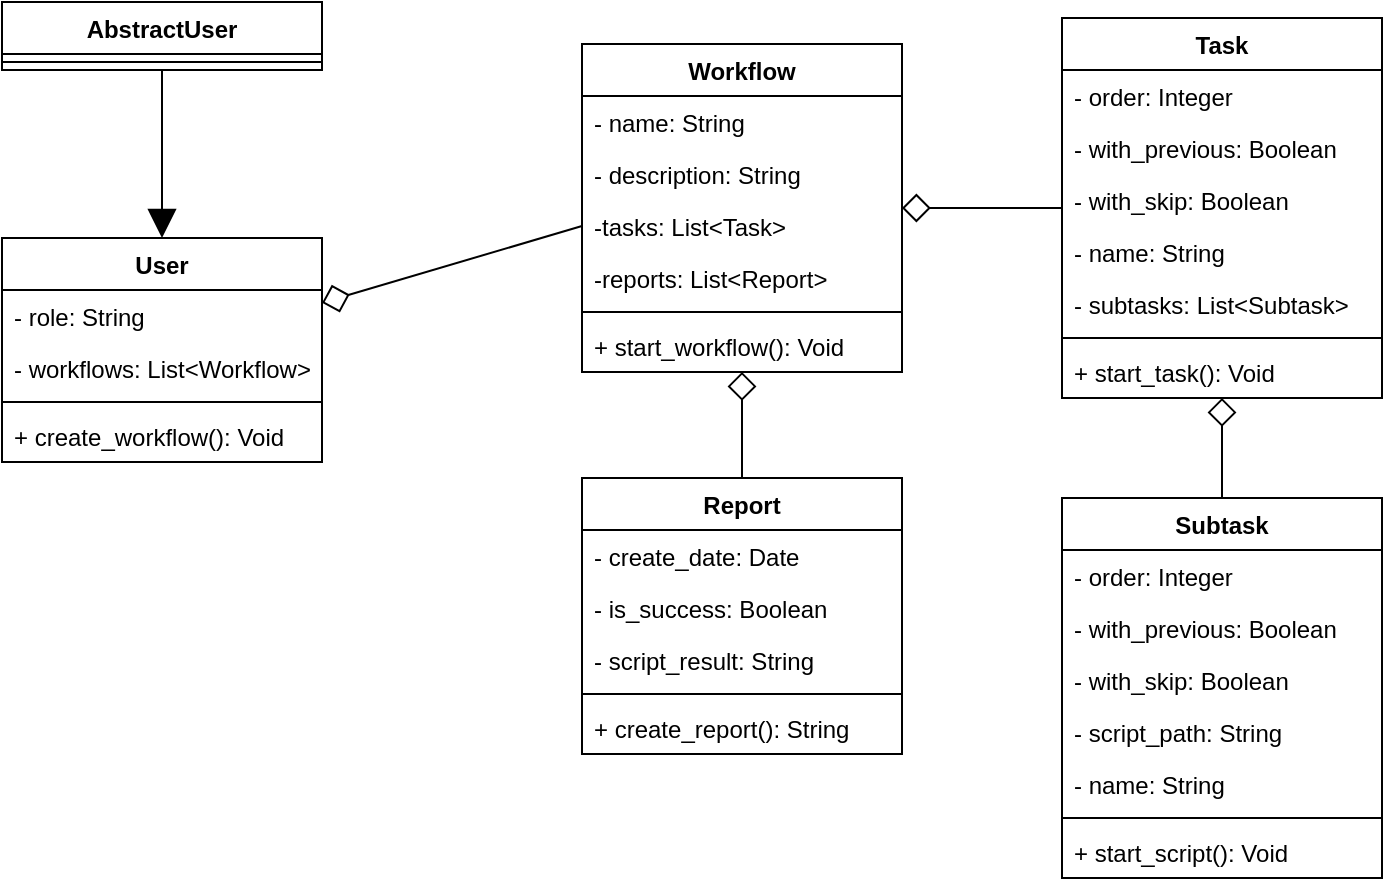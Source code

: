 <mxfile version="12.8.8" type="device"><diagram id="C5RBs43oDa-KdzZeNtuy" name="Page-1"><mxGraphModel dx="1004" dy="564" grid="1" gridSize="10" guides="1" tooltips="1" connect="1" arrows="1" fold="1" page="1" pageScale="1" pageWidth="827" pageHeight="1169" math="0" shadow="0"><root><mxCell id="WIyWlLk6GJQsqaUBKTNV-0"/><mxCell id="WIyWlLk6GJQsqaUBKTNV-1" parent="WIyWlLk6GJQsqaUBKTNV-0"/><mxCell id="KdqzGzubv_69tpvTMIW--20" style="rounded=0;orthogonalLoop=1;jettySize=auto;html=1;endArrow=diamond;endFill=0;strokeWidth=1;endSize=12;" edge="1" parent="WIyWlLk6GJQsqaUBKTNV-1" source="KdqzGzubv_69tpvTMIW--40" target="KdqzGzubv_69tpvTMIW--44"><mxGeometry relative="1" as="geometry"><mxPoint x="680" y="280" as="sourcePoint"/><mxPoint x="680" y="236" as="targetPoint"/></mxGeometry></mxCell><mxCell id="KdqzGzubv_69tpvTMIW--29" style="edgeStyle=none;rounded=0;orthogonalLoop=1;jettySize=auto;html=1;endArrow=diamond;endFill=0;endSize=12;strokeWidth=1;" edge="1" parent="WIyWlLk6GJQsqaUBKTNV-1" source="KdqzGzubv_69tpvTMIW--44" target="KdqzGzubv_69tpvTMIW--53"><mxGeometry relative="1" as="geometry"><mxPoint x="600" y="171" as="sourcePoint"/><mxPoint x="520" y="145" as="targetPoint"/></mxGeometry></mxCell><mxCell id="KdqzGzubv_69tpvTMIW--40" value="Subtask" style="swimlane;fontStyle=1;align=center;verticalAlign=top;childLayout=stackLayout;horizontal=1;startSize=26;horizontalStack=0;resizeParent=1;resizeParentMax=0;resizeLast=0;collapsible=1;marginBottom=0;" vertex="1" parent="WIyWlLk6GJQsqaUBKTNV-1"><mxGeometry x="600" y="290" width="160" height="190" as="geometry"/></mxCell><mxCell id="KdqzGzubv_69tpvTMIW--22" value="- order: Integer" style="text;strokeColor=none;fillColor=none;align=left;verticalAlign=top;spacingLeft=4;spacingRight=4;overflow=hidden;rotatable=0;points=[[0,0.5],[1,0.5]];portConstraint=eastwest;" vertex="1" parent="KdqzGzubv_69tpvTMIW--40"><mxGeometry y="26" width="160" height="26" as="geometry"/></mxCell><mxCell id="KdqzGzubv_69tpvTMIW--7" value="- with_previous: Boolean" style="text;strokeColor=none;fillColor=none;align=left;verticalAlign=top;spacingLeft=4;spacingRight=4;overflow=hidden;rotatable=0;points=[[0,0.5],[1,0.5]];portConstraint=eastwest;" vertex="1" parent="KdqzGzubv_69tpvTMIW--40"><mxGeometry y="52" width="160" height="26" as="geometry"/></mxCell><mxCell id="KdqzGzubv_69tpvTMIW--23" value="- with_skip: Boolean" style="text;strokeColor=none;fillColor=none;align=left;verticalAlign=top;spacingLeft=4;spacingRight=4;overflow=hidden;rotatable=0;points=[[0,0.5],[1,0.5]];portConstraint=eastwest;" vertex="1" parent="KdqzGzubv_69tpvTMIW--40"><mxGeometry y="78" width="160" height="26" as="geometry"/></mxCell><mxCell id="KdqzGzubv_69tpvTMIW--6" value="- script_path: String" style="text;strokeColor=none;fillColor=none;align=left;verticalAlign=top;spacingLeft=4;spacingRight=4;overflow=hidden;rotatable=0;points=[[0,0.5],[1,0.5]];portConstraint=eastwest;" vertex="1" parent="KdqzGzubv_69tpvTMIW--40"><mxGeometry y="104" width="160" height="26" as="geometry"/></mxCell><mxCell id="KdqzGzubv_69tpvTMIW--5" value="- name: String" style="text;strokeColor=none;fillColor=none;align=left;verticalAlign=top;spacingLeft=4;spacingRight=4;overflow=hidden;rotatable=0;points=[[0,0.5],[1,0.5]];portConstraint=eastwest;" vertex="1" parent="KdqzGzubv_69tpvTMIW--40"><mxGeometry y="130" width="160" height="26" as="geometry"/></mxCell><mxCell id="KdqzGzubv_69tpvTMIW--42" value="" style="line;strokeWidth=1;fillColor=none;align=left;verticalAlign=middle;spacingTop=-1;spacingLeft=3;spacingRight=3;rotatable=0;labelPosition=right;points=[];portConstraint=eastwest;" vertex="1" parent="KdqzGzubv_69tpvTMIW--40"><mxGeometry y="156" width="160" height="8" as="geometry"/></mxCell><mxCell id="KdqzGzubv_69tpvTMIW--43" value="+ start_script(): Void" style="text;strokeColor=none;fillColor=none;align=left;verticalAlign=top;spacingLeft=4;spacingRight=4;overflow=hidden;rotatable=0;points=[[0,0.5],[1,0.5]];portConstraint=eastwest;" vertex="1" parent="KdqzGzubv_69tpvTMIW--40"><mxGeometry y="164" width="160" height="26" as="geometry"/></mxCell><mxCell id="KdqzGzubv_69tpvTMIW--44" value="Task" style="swimlane;fontStyle=1;align=center;verticalAlign=top;childLayout=stackLayout;horizontal=1;startSize=26;horizontalStack=0;resizeParent=1;resizeParentMax=0;resizeLast=0;collapsible=1;marginBottom=0;" vertex="1" parent="WIyWlLk6GJQsqaUBKTNV-1"><mxGeometry x="600" y="50" width="160" height="190" as="geometry"/></mxCell><mxCell id="KdqzGzubv_69tpvTMIW--46" value="- order: Integer" style="text;strokeColor=none;fillColor=none;align=left;verticalAlign=top;spacingLeft=4;spacingRight=4;overflow=hidden;rotatable=0;points=[[0,0.5],[1,0.5]];portConstraint=eastwest;" vertex="1" parent="KdqzGzubv_69tpvTMIW--44"><mxGeometry y="26" width="160" height="26" as="geometry"/></mxCell><mxCell id="KdqzGzubv_69tpvTMIW--47" value="- with_previous: Boolean" style="text;strokeColor=none;fillColor=none;align=left;verticalAlign=top;spacingLeft=4;spacingRight=4;overflow=hidden;rotatable=0;points=[[0,0.5],[1,0.5]];portConstraint=eastwest;" vertex="1" parent="KdqzGzubv_69tpvTMIW--44"><mxGeometry y="52" width="160" height="26" as="geometry"/></mxCell><mxCell id="KdqzGzubv_69tpvTMIW--45" value="- with_skip: Boolean" style="text;strokeColor=none;fillColor=none;align=left;verticalAlign=top;spacingLeft=4;spacingRight=4;overflow=hidden;rotatable=0;points=[[0,0.5],[1,0.5]];portConstraint=eastwest;" vertex="1" parent="KdqzGzubv_69tpvTMIW--44"><mxGeometry y="78" width="160" height="26" as="geometry"/></mxCell><mxCell id="KdqzGzubv_69tpvTMIW--49" value="- name: String" style="text;strokeColor=none;fillColor=none;align=left;verticalAlign=top;spacingLeft=4;spacingRight=4;overflow=hidden;rotatable=0;points=[[0,0.5],[1,0.5]];portConstraint=eastwest;" vertex="1" parent="KdqzGzubv_69tpvTMIW--44"><mxGeometry y="104" width="160" height="26" as="geometry"/></mxCell><mxCell id="KdqzGzubv_69tpvTMIW--52" value="- subtasks: List&lt;Subtask&gt;" style="text;strokeColor=none;fillColor=none;align=left;verticalAlign=top;spacingLeft=4;spacingRight=4;overflow=hidden;rotatable=0;points=[[0,0.5],[1,0.5]];portConstraint=eastwest;" vertex="1" parent="KdqzGzubv_69tpvTMIW--44"><mxGeometry y="130" width="160" height="26" as="geometry"/></mxCell><mxCell id="KdqzGzubv_69tpvTMIW--50" value="" style="line;strokeWidth=1;fillColor=none;align=left;verticalAlign=middle;spacingTop=-1;spacingLeft=3;spacingRight=3;rotatable=0;labelPosition=right;points=[];portConstraint=eastwest;" vertex="1" parent="KdqzGzubv_69tpvTMIW--44"><mxGeometry y="156" width="160" height="8" as="geometry"/></mxCell><mxCell id="KdqzGzubv_69tpvTMIW--51" value="+ start_task(): Void" style="text;strokeColor=none;fillColor=none;align=left;verticalAlign=top;spacingLeft=4;spacingRight=4;overflow=hidden;rotatable=0;points=[[0,0.5],[1,0.5]];portConstraint=eastwest;" vertex="1" parent="KdqzGzubv_69tpvTMIW--44"><mxGeometry y="164" width="160" height="26" as="geometry"/></mxCell><mxCell id="KdqzGzubv_69tpvTMIW--82" style="edgeStyle=none;rounded=0;orthogonalLoop=1;jettySize=auto;html=1;exitX=0.5;exitY=0;exitDx=0;exitDy=0;endArrow=diamond;endFill=0;endSize=12;strokeWidth=1;" edge="1" parent="WIyWlLk6GJQsqaUBKTNV-1" source="KdqzGzubv_69tpvTMIW--57" target="KdqzGzubv_69tpvTMIW--53"><mxGeometry relative="1" as="geometry"/></mxCell><mxCell id="KdqzGzubv_69tpvTMIW--57" value="Report" style="swimlane;fontStyle=1;align=center;verticalAlign=top;childLayout=stackLayout;horizontal=1;startSize=26;horizontalStack=0;resizeParent=1;resizeParentMax=0;resizeLast=0;collapsible=1;marginBottom=0;" vertex="1" parent="WIyWlLk6GJQsqaUBKTNV-1"><mxGeometry x="360" y="280" width="160" height="138" as="geometry"/></mxCell><mxCell id="KdqzGzubv_69tpvTMIW--79" value="- create_date: Date" style="text;strokeColor=none;fillColor=none;align=left;verticalAlign=top;spacingLeft=4;spacingRight=4;overflow=hidden;rotatable=0;points=[[0,0.5],[1,0.5]];portConstraint=eastwest;" vertex="1" parent="KdqzGzubv_69tpvTMIW--57"><mxGeometry y="26" width="160" height="26" as="geometry"/></mxCell><mxCell id="KdqzGzubv_69tpvTMIW--58" value="- is_success: Boolean" style="text;strokeColor=none;fillColor=none;align=left;verticalAlign=top;spacingLeft=4;spacingRight=4;overflow=hidden;rotatable=0;points=[[0,0.5],[1,0.5]];portConstraint=eastwest;" vertex="1" parent="KdqzGzubv_69tpvTMIW--57"><mxGeometry y="52" width="160" height="26" as="geometry"/></mxCell><mxCell id="KdqzGzubv_69tpvTMIW--80" value="- script_result: String" style="text;strokeColor=none;fillColor=none;align=left;verticalAlign=top;spacingLeft=4;spacingRight=4;overflow=hidden;rotatable=0;points=[[0,0.5],[1,0.5]];portConstraint=eastwest;" vertex="1" parent="KdqzGzubv_69tpvTMIW--57"><mxGeometry y="78" width="160" height="26" as="geometry"/></mxCell><mxCell id="KdqzGzubv_69tpvTMIW--59" value="" style="line;strokeWidth=1;fillColor=none;align=left;verticalAlign=middle;spacingTop=-1;spacingLeft=3;spacingRight=3;rotatable=0;labelPosition=right;points=[];portConstraint=eastwest;" vertex="1" parent="KdqzGzubv_69tpvTMIW--57"><mxGeometry y="104" width="160" height="8" as="geometry"/></mxCell><mxCell id="KdqzGzubv_69tpvTMIW--60" value="+ create_report(): String" style="text;strokeColor=none;fillColor=none;align=left;verticalAlign=top;spacingLeft=4;spacingRight=4;overflow=hidden;rotatable=0;points=[[0,0.5],[1,0.5]];portConstraint=eastwest;" vertex="1" parent="KdqzGzubv_69tpvTMIW--57"><mxGeometry y="112" width="160" height="26" as="geometry"/></mxCell><mxCell id="KdqzGzubv_69tpvTMIW--61" value="User" style="swimlane;fontStyle=1;align=center;verticalAlign=top;childLayout=stackLayout;horizontal=1;startSize=26;horizontalStack=0;resizeParent=1;resizeParentMax=0;resizeLast=0;collapsible=1;marginBottom=0;" vertex="1" parent="WIyWlLk6GJQsqaUBKTNV-1"><mxGeometry x="70" y="160" width="160" height="112" as="geometry"/></mxCell><mxCell id="KdqzGzubv_69tpvTMIW--78" value="- role: String" style="text;strokeColor=none;fillColor=none;align=left;verticalAlign=top;spacingLeft=4;spacingRight=4;overflow=hidden;rotatable=0;points=[[0,0.5],[1,0.5]];portConstraint=eastwest;" vertex="1" parent="KdqzGzubv_69tpvTMIW--61"><mxGeometry y="26" width="160" height="26" as="geometry"/></mxCell><mxCell id="KdqzGzubv_69tpvTMIW--62" value="- workflows: List&lt;Workflow&gt;" style="text;strokeColor=none;fillColor=none;align=left;verticalAlign=top;spacingLeft=4;spacingRight=4;overflow=hidden;rotatable=0;points=[[0,0.5],[1,0.5]];portConstraint=eastwest;" vertex="1" parent="KdqzGzubv_69tpvTMIW--61"><mxGeometry y="52" width="160" height="26" as="geometry"/></mxCell><mxCell id="KdqzGzubv_69tpvTMIW--63" value="" style="line;strokeWidth=1;fillColor=none;align=left;verticalAlign=middle;spacingTop=-1;spacingLeft=3;spacingRight=3;rotatable=0;labelPosition=right;points=[];portConstraint=eastwest;" vertex="1" parent="KdqzGzubv_69tpvTMIW--61"><mxGeometry y="78" width="160" height="8" as="geometry"/></mxCell><mxCell id="KdqzGzubv_69tpvTMIW--64" value="+ create_workflow(): Void" style="text;strokeColor=none;fillColor=none;align=left;verticalAlign=top;spacingLeft=4;spacingRight=4;overflow=hidden;rotatable=0;points=[[0,0.5],[1,0.5]];portConstraint=eastwest;" vertex="1" parent="KdqzGzubv_69tpvTMIW--61"><mxGeometry y="86" width="160" height="26" as="geometry"/></mxCell><mxCell id="KdqzGzubv_69tpvTMIW--77" style="edgeStyle=none;rounded=0;orthogonalLoop=1;jettySize=auto;html=1;exitX=0.5;exitY=1;exitDx=0;exitDy=0;endArrow=block;endFill=1;endSize=12;strokeWidth=1;" edge="1" parent="WIyWlLk6GJQsqaUBKTNV-1" source="KdqzGzubv_69tpvTMIW--73" target="KdqzGzubv_69tpvTMIW--61"><mxGeometry relative="1" as="geometry"/></mxCell><mxCell id="KdqzGzubv_69tpvTMIW--73" value="AbstractUser" style="swimlane;fontStyle=1;align=center;verticalAlign=top;childLayout=stackLayout;horizontal=1;startSize=26;horizontalStack=0;resizeParent=1;resizeParentMax=0;resizeLast=0;collapsible=1;marginBottom=0;" vertex="1" parent="WIyWlLk6GJQsqaUBKTNV-1"><mxGeometry x="70" y="42" width="160" height="34" as="geometry"/></mxCell><mxCell id="KdqzGzubv_69tpvTMIW--75" value="" style="line;strokeWidth=1;fillColor=none;align=left;verticalAlign=middle;spacingTop=-1;spacingLeft=3;spacingRight=3;rotatable=0;labelPosition=right;points=[];portConstraint=eastwest;" vertex="1" parent="KdqzGzubv_69tpvTMIW--73"><mxGeometry y="26" width="160" height="8" as="geometry"/></mxCell><mxCell id="KdqzGzubv_69tpvTMIW--53" value="Workflow" style="swimlane;fontStyle=1;align=center;verticalAlign=top;childLayout=stackLayout;horizontal=1;startSize=26;horizontalStack=0;resizeParent=1;resizeParentMax=0;resizeLast=0;collapsible=1;marginBottom=0;" vertex="1" parent="WIyWlLk6GJQsqaUBKTNV-1"><mxGeometry x="360" y="63" width="160" height="164" as="geometry"/></mxCell><mxCell id="KdqzGzubv_69tpvTMIW--13" value="- name: String" style="text;strokeColor=none;fillColor=none;align=left;verticalAlign=top;spacingLeft=4;spacingRight=4;overflow=hidden;rotatable=0;points=[[0,0.5],[1,0.5]];portConstraint=eastwest;" vertex="1" parent="KdqzGzubv_69tpvTMIW--53"><mxGeometry y="26" width="160" height="26" as="geometry"/></mxCell><mxCell id="KdqzGzubv_69tpvTMIW--14" value="- description: String" style="text;strokeColor=none;fillColor=none;align=left;verticalAlign=top;spacingLeft=4;spacingRight=4;overflow=hidden;rotatable=0;points=[[0,0.5],[1,0.5]];portConstraint=eastwest;" vertex="1" parent="KdqzGzubv_69tpvTMIW--53"><mxGeometry y="52" width="160" height="26" as="geometry"/></mxCell><mxCell id="KdqzGzubv_69tpvTMIW--81" value="-tasks: List&lt;Task&gt;" style="text;strokeColor=none;fillColor=none;align=left;verticalAlign=top;spacingLeft=4;spacingRight=4;overflow=hidden;rotatable=0;points=[[0,0.5],[1,0.5]];portConstraint=eastwest;" vertex="1" parent="KdqzGzubv_69tpvTMIW--53"><mxGeometry y="78" width="160" height="26" as="geometry"/></mxCell><mxCell id="KdqzGzubv_69tpvTMIW--15" value="-reports: List&lt;Report&gt;" style="text;strokeColor=none;fillColor=none;align=left;verticalAlign=top;spacingLeft=4;spacingRight=4;overflow=hidden;rotatable=0;points=[[0,0.5],[1,0.5]];portConstraint=eastwest;" vertex="1" parent="KdqzGzubv_69tpvTMIW--53"><mxGeometry y="104" width="160" height="26" as="geometry"/></mxCell><mxCell id="KdqzGzubv_69tpvTMIW--55" value="" style="line;strokeWidth=1;fillColor=none;align=left;verticalAlign=middle;spacingTop=-1;spacingLeft=3;spacingRight=3;rotatable=0;labelPosition=right;points=[];portConstraint=eastwest;" vertex="1" parent="KdqzGzubv_69tpvTMIW--53"><mxGeometry y="130" width="160" height="8" as="geometry"/></mxCell><mxCell id="KdqzGzubv_69tpvTMIW--56" value="+ start_workflow(): Void" style="text;strokeColor=none;fillColor=none;align=left;verticalAlign=top;spacingLeft=4;spacingRight=4;overflow=hidden;rotatable=0;points=[[0,0.5],[1,0.5]];portConstraint=eastwest;" vertex="1" parent="KdqzGzubv_69tpvTMIW--53"><mxGeometry y="138" width="160" height="26" as="geometry"/></mxCell><mxCell id="KdqzGzubv_69tpvTMIW--83" style="edgeStyle=none;rounded=0;orthogonalLoop=1;jettySize=auto;html=1;exitX=0;exitY=0.5;exitDx=0;exitDy=0;endArrow=diamond;endFill=0;endSize=12;strokeWidth=1;" edge="1" parent="WIyWlLk6GJQsqaUBKTNV-1" source="KdqzGzubv_69tpvTMIW--81" target="KdqzGzubv_69tpvTMIW--61"><mxGeometry relative="1" as="geometry"/></mxCell></root></mxGraphModel></diagram></mxfile>
